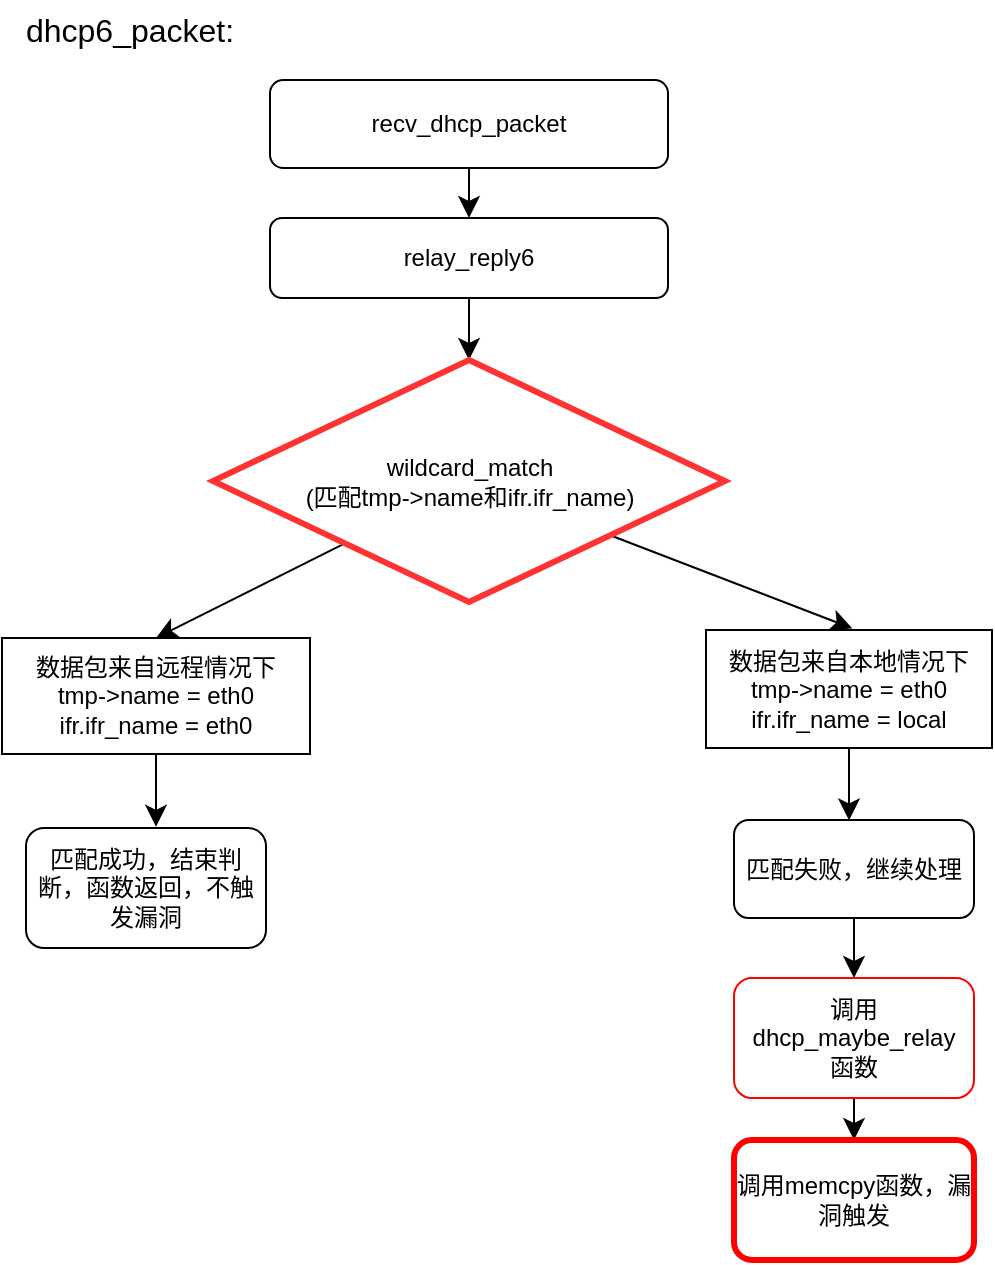<mxfile version="24.0.1" type="github">
  <diagram name="第 1 页" id="7fgJvaHBqi3yU1z7EErL">
    <mxGraphModel dx="1402" dy="1027" grid="0" gridSize="10" guides="1" tooltips="1" connect="1" arrows="1" fold="1" page="0" pageScale="1" pageWidth="827" pageHeight="1169" math="0" shadow="0">
      <root>
        <mxCell id="0" />
        <mxCell id="1" parent="0" />
        <mxCell id="WI6sbjwCtDeHjmbu1DZx-1" value="dhcp6_packet:" style="text;html=1;align=center;verticalAlign=middle;whiteSpace=wrap;rounded=0;fontSize=16;" vertex="1" parent="1">
          <mxGeometry x="-28" y="-19" width="60" height="30" as="geometry" />
        </mxCell>
        <mxCell id="WI6sbjwCtDeHjmbu1DZx-4" style="edgeStyle=none;curved=1;rounded=0;orthogonalLoop=1;jettySize=auto;html=1;exitX=0.5;exitY=1;exitDx=0;exitDy=0;fontSize=12;startSize=8;endSize=8;" edge="1" parent="1" source="WI6sbjwCtDeHjmbu1DZx-2" target="WI6sbjwCtDeHjmbu1DZx-3">
          <mxGeometry relative="1" as="geometry" />
        </mxCell>
        <mxCell id="WI6sbjwCtDeHjmbu1DZx-2" value="recv_dhcp_packet" style="rounded=1;whiteSpace=wrap;html=1;" vertex="1" parent="1">
          <mxGeometry x="72" y="21" width="199" height="44" as="geometry" />
        </mxCell>
        <mxCell id="WI6sbjwCtDeHjmbu1DZx-6" value="" style="edgeStyle=none;curved=1;rounded=0;orthogonalLoop=1;jettySize=auto;html=1;fontSize=12;startSize=8;endSize=8;" edge="1" parent="1" source="WI6sbjwCtDeHjmbu1DZx-3" target="WI6sbjwCtDeHjmbu1DZx-5">
          <mxGeometry relative="1" as="geometry" />
        </mxCell>
        <mxCell id="WI6sbjwCtDeHjmbu1DZx-3" value="relay_reply6" style="rounded=1;whiteSpace=wrap;html=1;" vertex="1" parent="1">
          <mxGeometry x="72" y="90" width="199" height="40" as="geometry" />
        </mxCell>
        <mxCell id="WI6sbjwCtDeHjmbu1DZx-10" style="edgeStyle=none;curved=1;rounded=0;orthogonalLoop=1;jettySize=auto;html=1;entryX=0.5;entryY=0;entryDx=0;entryDy=0;fontSize=12;startSize=8;endSize=8;" edge="1" parent="1" source="WI6sbjwCtDeHjmbu1DZx-5" target="WI6sbjwCtDeHjmbu1DZx-8">
          <mxGeometry relative="1" as="geometry" />
        </mxCell>
        <mxCell id="WI6sbjwCtDeHjmbu1DZx-11" style="edgeStyle=none;curved=1;rounded=0;orthogonalLoop=1;jettySize=auto;html=1;fontSize=12;startSize=8;endSize=8;" edge="1" parent="1" source="WI6sbjwCtDeHjmbu1DZx-5">
          <mxGeometry relative="1" as="geometry">
            <mxPoint x="363.2" y="295.2" as="targetPoint" />
          </mxGeometry>
        </mxCell>
        <mxCell id="WI6sbjwCtDeHjmbu1DZx-5" value="wildcard_match&lt;div&gt;(匹配tmp-&amp;gt;name和ifr.ifr_name)&lt;/div&gt;" style="rhombus;whiteSpace=wrap;html=1;strokeColor=#FF3333;strokeWidth=3;" vertex="1" parent="1">
          <mxGeometry x="43.5" y="161" width="256" height="121" as="geometry" />
        </mxCell>
        <mxCell id="WI6sbjwCtDeHjmbu1DZx-14" style="edgeStyle=none;curved=1;rounded=0;orthogonalLoop=1;jettySize=auto;html=1;fontSize=12;startSize=8;endSize=8;" edge="1" parent="1" source="WI6sbjwCtDeHjmbu1DZx-8">
          <mxGeometry relative="1" as="geometry">
            <mxPoint x="15" y="394.4" as="targetPoint" />
          </mxGeometry>
        </mxCell>
        <mxCell id="WI6sbjwCtDeHjmbu1DZx-8" value="数据包来自远程情况下&lt;div&gt;tmp-&amp;gt;name = eth0&lt;div&gt;ifr.ifr_name = eth0&lt;/div&gt;&lt;/div&gt;" style="rounded=0;whiteSpace=wrap;html=1;" vertex="1" parent="1">
          <mxGeometry x="-62" y="300" width="154" height="58" as="geometry" />
        </mxCell>
        <mxCell id="WI6sbjwCtDeHjmbu1DZx-15" style="edgeStyle=none;curved=1;rounded=0;orthogonalLoop=1;jettySize=auto;html=1;fontSize=12;startSize=8;endSize=8;" edge="1" parent="1" source="WI6sbjwCtDeHjmbu1DZx-9">
          <mxGeometry relative="1" as="geometry">
            <mxPoint x="361.5" y="391.2" as="targetPoint" />
          </mxGeometry>
        </mxCell>
        <mxCell id="WI6sbjwCtDeHjmbu1DZx-9" value="数据包来自本地情况下&lt;div&gt;tmp-&amp;gt;name = eth0&lt;div&gt;ifr.ifr_name = local&lt;/div&gt;&lt;/div&gt;" style="rounded=0;whiteSpace=wrap;html=1;" vertex="1" parent="1">
          <mxGeometry x="290" y="296" width="143" height="59" as="geometry" />
        </mxCell>
        <mxCell id="WI6sbjwCtDeHjmbu1DZx-12" value="匹配成功，结束判断，函数返回，不触发漏洞" style="rounded=1;whiteSpace=wrap;html=1;" vertex="1" parent="1">
          <mxGeometry x="-50" y="395" width="120" height="60" as="geometry" />
        </mxCell>
        <mxCell id="WI6sbjwCtDeHjmbu1DZx-19" style="edgeStyle=none;curved=1;rounded=0;orthogonalLoop=1;jettySize=auto;html=1;entryX=0.5;entryY=0;entryDx=0;entryDy=0;fontSize=12;startSize=8;endSize=8;" edge="1" parent="1" source="WI6sbjwCtDeHjmbu1DZx-13" target="WI6sbjwCtDeHjmbu1DZx-16">
          <mxGeometry relative="1" as="geometry" />
        </mxCell>
        <mxCell id="WI6sbjwCtDeHjmbu1DZx-13" value="匹配失败，继续处理" style="rounded=1;whiteSpace=wrap;html=1;" vertex="1" parent="1">
          <mxGeometry x="304" y="391" width="120" height="49" as="geometry" />
        </mxCell>
        <mxCell id="WI6sbjwCtDeHjmbu1DZx-20" style="edgeStyle=none;curved=1;rounded=0;orthogonalLoop=1;jettySize=auto;html=1;exitX=0.5;exitY=1;exitDx=0;exitDy=0;entryX=0.5;entryY=0;entryDx=0;entryDy=0;fontSize=12;startSize=8;endSize=8;" edge="1" parent="1" source="WI6sbjwCtDeHjmbu1DZx-16" target="WI6sbjwCtDeHjmbu1DZx-17">
          <mxGeometry relative="1" as="geometry" />
        </mxCell>
        <mxCell id="WI6sbjwCtDeHjmbu1DZx-16" value="调用dhcp_maybe_relay&lt;div&gt;函数&lt;/div&gt;" style="rounded=1;whiteSpace=wrap;html=1;strokeColor=#FF0000;" vertex="1" parent="1">
          <mxGeometry x="304" y="470" width="120" height="60" as="geometry" />
        </mxCell>
        <mxCell id="WI6sbjwCtDeHjmbu1DZx-17" value="调用memcpy函数，漏洞触发" style="rounded=1;whiteSpace=wrap;html=1;strokeColor=#FF0000;strokeWidth=3;" vertex="1" parent="1">
          <mxGeometry x="304" y="551" width="120" height="60" as="geometry" />
        </mxCell>
      </root>
    </mxGraphModel>
  </diagram>
</mxfile>
